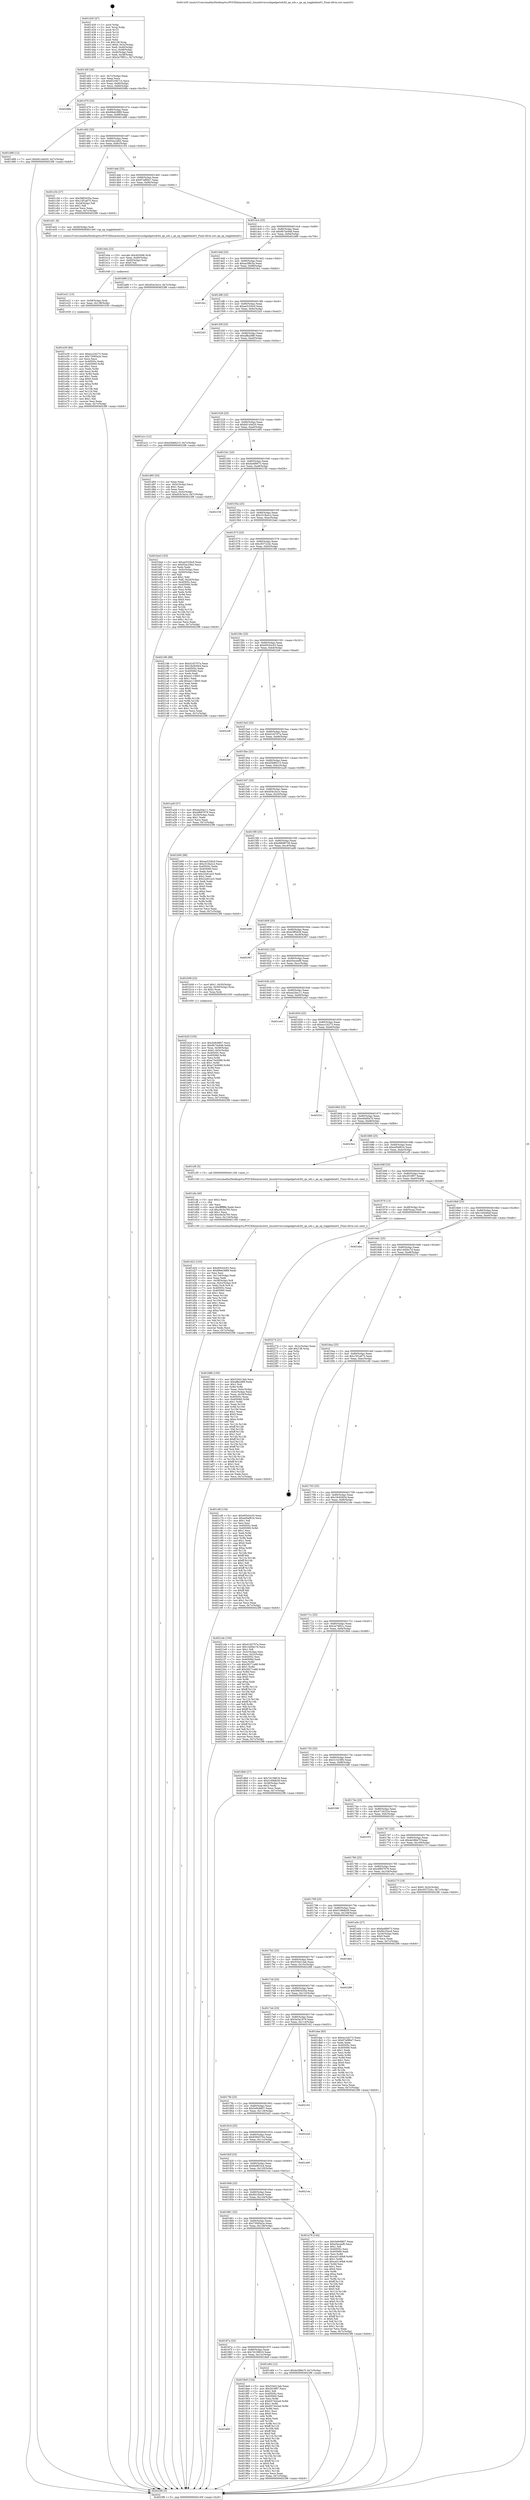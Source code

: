 digraph "0x401430" {
  label = "0x401430 (/mnt/c/Users/mathe/Desktop/tcc/POCII/binaries/extr_linuxdriversusbgadgetudcfsl_qe_udc.c_qe_ep_toggledata01_Final-ollvm.out::main(0))"
  labelloc = "t"
  node[shape=record]

  Entry [label="",width=0.3,height=0.3,shape=circle,fillcolor=black,style=filled]
  "0x40145f" [label="{
     0x40145f [26]\l
     | [instrs]\l
     &nbsp;&nbsp;0x40145f \<+3\>: mov -0x7c(%rbp),%eax\l
     &nbsp;&nbsp;0x401462 \<+2\>: mov %eax,%ecx\l
     &nbsp;&nbsp;0x401464 \<+6\>: sub $0x83166715,%ecx\l
     &nbsp;&nbsp;0x40146a \<+3\>: mov %eax,-0x80(%rbp)\l
     &nbsp;&nbsp;0x40146d \<+6\>: mov %ecx,-0x84(%rbp)\l
     &nbsp;&nbsp;0x401473 \<+6\>: je 000000000040208b \<main+0xc5b\>\l
  }"]
  "0x40208b" [label="{
     0x40208b\l
  }", style=dashed]
  "0x401479" [label="{
     0x401479 [25]\l
     | [instrs]\l
     &nbsp;&nbsp;0x401479 \<+5\>: jmp 000000000040147e \<main+0x4e\>\l
     &nbsp;&nbsp;0x40147e \<+3\>: mov -0x80(%rbp),%eax\l
     &nbsp;&nbsp;0x401481 \<+5\>: sub $0x89eb3889,%eax\l
     &nbsp;&nbsp;0x401486 \<+6\>: mov %eax,-0x88(%rbp)\l
     &nbsp;&nbsp;0x40148c \<+6\>: je 0000000000401d89 \<main+0x959\>\l
  }"]
  Exit [label="",width=0.3,height=0.3,shape=circle,fillcolor=black,style=filled,peripheries=2]
  "0x401d89" [label="{
     0x401d89 [12]\l
     | [instrs]\l
     &nbsp;&nbsp;0x401d89 \<+7\>: movl $0xb0144d20,-0x7c(%rbp)\l
     &nbsp;&nbsp;0x401d90 \<+5\>: jmp 00000000004023f6 \<main+0xfc6\>\l
  }"]
  "0x401492" [label="{
     0x401492 [25]\l
     | [instrs]\l
     &nbsp;&nbsp;0x401492 \<+5\>: jmp 0000000000401497 \<main+0x67\>\l
     &nbsp;&nbsp;0x401497 \<+3\>: mov -0x80(%rbp),%eax\l
     &nbsp;&nbsp;0x40149a \<+5\>: sub $0x93ac24b2,%eax\l
     &nbsp;&nbsp;0x40149f \<+6\>: mov %eax,-0x8c(%rbp)\l
     &nbsp;&nbsp;0x4014a5 \<+6\>: je 0000000000401c54 \<main+0x824\>\l
  }"]
  "0x401e30" [label="{
     0x401e30 [84]\l
     | [instrs]\l
     &nbsp;&nbsp;0x401e30 \<+5\>: mov $0xecc24273,%eax\l
     &nbsp;&nbsp;0x401e35 \<+5\>: mov $0x73095a2e,%esi\l
     &nbsp;&nbsp;0x401e3a \<+2\>: xor %ecx,%ecx\l
     &nbsp;&nbsp;0x401e3c \<+7\>: mov 0x40505c,%edx\l
     &nbsp;&nbsp;0x401e43 \<+8\>: mov 0x405060,%r8d\l
     &nbsp;&nbsp;0x401e4b \<+3\>: sub $0x1,%ecx\l
     &nbsp;&nbsp;0x401e4e \<+3\>: mov %edx,%r9d\l
     &nbsp;&nbsp;0x401e51 \<+3\>: add %ecx,%r9d\l
     &nbsp;&nbsp;0x401e54 \<+4\>: imul %r9d,%edx\l
     &nbsp;&nbsp;0x401e58 \<+3\>: and $0x1,%edx\l
     &nbsp;&nbsp;0x401e5b \<+3\>: cmp $0x0,%edx\l
     &nbsp;&nbsp;0x401e5e \<+4\>: sete %r10b\l
     &nbsp;&nbsp;0x401e62 \<+4\>: cmp $0xa,%r8d\l
     &nbsp;&nbsp;0x401e66 \<+4\>: setl %r11b\l
     &nbsp;&nbsp;0x401e6a \<+3\>: mov %r10b,%bl\l
     &nbsp;&nbsp;0x401e6d \<+3\>: and %r11b,%bl\l
     &nbsp;&nbsp;0x401e70 \<+3\>: xor %r11b,%r10b\l
     &nbsp;&nbsp;0x401e73 \<+3\>: or %r10b,%bl\l
     &nbsp;&nbsp;0x401e76 \<+3\>: test $0x1,%bl\l
     &nbsp;&nbsp;0x401e79 \<+3\>: cmovne %esi,%eax\l
     &nbsp;&nbsp;0x401e7c \<+3\>: mov %eax,-0x7c(%rbp)\l
     &nbsp;&nbsp;0x401e7f \<+5\>: jmp 00000000004023f6 \<main+0xfc6\>\l
  }"]
  "0x401c54" [label="{
     0x401c54 [27]\l
     | [instrs]\l
     &nbsp;&nbsp;0x401c54 \<+5\>: mov $0x5883435a,%eax\l
     &nbsp;&nbsp;0x401c59 \<+5\>: mov $0x15f1a675,%ecx\l
     &nbsp;&nbsp;0x401c5e \<+3\>: mov -0x2d(%rbp),%dl\l
     &nbsp;&nbsp;0x401c61 \<+3\>: test $0x1,%dl\l
     &nbsp;&nbsp;0x401c64 \<+3\>: cmovne %ecx,%eax\l
     &nbsp;&nbsp;0x401c67 \<+3\>: mov %eax,-0x7c(%rbp)\l
     &nbsp;&nbsp;0x401c6a \<+5\>: jmp 00000000004023f6 \<main+0xfc6\>\l
  }"]
  "0x4014ab" [label="{
     0x4014ab [25]\l
     | [instrs]\l
     &nbsp;&nbsp;0x4014ab \<+5\>: jmp 00000000004014b0 \<main+0x80\>\l
     &nbsp;&nbsp;0x4014b0 \<+3\>: mov -0x80(%rbp),%eax\l
     &nbsp;&nbsp;0x4014b3 \<+5\>: sub $0x97af90e7,%eax\l
     &nbsp;&nbsp;0x4014b8 \<+6\>: mov %eax,-0x90(%rbp)\l
     &nbsp;&nbsp;0x4014be \<+6\>: je 0000000000401e01 \<main+0x9d1\>\l
  }"]
  "0x401e21" [label="{
     0x401e21 [15]\l
     | [instrs]\l
     &nbsp;&nbsp;0x401e21 \<+4\>: mov -0x58(%rbp),%rdi\l
     &nbsp;&nbsp;0x401e25 \<+6\>: mov %eax,-0x138(%rbp)\l
     &nbsp;&nbsp;0x401e2b \<+5\>: call 0000000000401030 \<free@plt\>\l
     | [calls]\l
     &nbsp;&nbsp;0x401030 \{1\} (unknown)\l
  }"]
  "0x401e01" [label="{
     0x401e01 [9]\l
     | [instrs]\l
     &nbsp;&nbsp;0x401e01 \<+4\>: mov -0x58(%rbp),%rdi\l
     &nbsp;&nbsp;0x401e05 \<+5\>: call 00000000004013e0 \<qe_ep_toggledata01\>\l
     | [calls]\l
     &nbsp;&nbsp;0x4013e0 \{1\} (/mnt/c/Users/mathe/Desktop/tcc/POCII/binaries/extr_linuxdriversusbgadgetudcfsl_qe_udc.c_qe_ep_toggledata01_Final-ollvm.out::qe_ep_toggledata01)\l
  }"]
  "0x4014c4" [label="{
     0x4014c4 [25]\l
     | [instrs]\l
     &nbsp;&nbsp;0x4014c4 \<+5\>: jmp 00000000004014c9 \<main+0x99\>\l
     &nbsp;&nbsp;0x4014c9 \<+3\>: mov -0x80(%rbp),%eax\l
     &nbsp;&nbsp;0x4014cc \<+5\>: sub $0x9b7dc648,%eax\l
     &nbsp;&nbsp;0x4014d1 \<+6\>: mov %eax,-0x94(%rbp)\l
     &nbsp;&nbsp;0x4014d7 \<+6\>: je 0000000000401b89 \<main+0x759\>\l
  }"]
  "0x401e0a" [label="{
     0x401e0a [23]\l
     | [instrs]\l
     &nbsp;&nbsp;0x401e0a \<+10\>: movabs $0x4030d6,%rdi\l
     &nbsp;&nbsp;0x401e14 \<+3\>: mov %eax,-0x60(%rbp)\l
     &nbsp;&nbsp;0x401e17 \<+3\>: mov -0x60(%rbp),%esi\l
     &nbsp;&nbsp;0x401e1a \<+2\>: mov $0x0,%al\l
     &nbsp;&nbsp;0x401e1c \<+5\>: call 0000000000401040 \<printf@plt\>\l
     | [calls]\l
     &nbsp;&nbsp;0x401040 \{1\} (unknown)\l
  }"]
  "0x401b89" [label="{
     0x401b89 [12]\l
     | [instrs]\l
     &nbsp;&nbsp;0x401b89 \<+7\>: movl $0xd54c3a1e,-0x7c(%rbp)\l
     &nbsp;&nbsp;0x401b90 \<+5\>: jmp 00000000004023f6 \<main+0xfc6\>\l
  }"]
  "0x4014dd" [label="{
     0x4014dd [25]\l
     | [instrs]\l
     &nbsp;&nbsp;0x4014dd \<+5\>: jmp 00000000004014e2 \<main+0xb2\>\l
     &nbsp;&nbsp;0x4014e2 \<+3\>: mov -0x80(%rbp),%eax\l
     &nbsp;&nbsp;0x4014e5 \<+5\>: sub $0xaa3f8c5a,%eax\l
     &nbsp;&nbsp;0x4014ea \<+6\>: mov %eax,-0x98(%rbp)\l
     &nbsp;&nbsp;0x4014f0 \<+6\>: je 0000000000401fe2 \<main+0xbb2\>\l
  }"]
  "0x401d22" [label="{
     0x401d22 [103]\l
     | [instrs]\l
     &nbsp;&nbsp;0x401d22 \<+5\>: mov $0xd0543c03,%ecx\l
     &nbsp;&nbsp;0x401d27 \<+5\>: mov $0x89eb3889,%edx\l
     &nbsp;&nbsp;0x401d2c \<+2\>: xor %esi,%esi\l
     &nbsp;&nbsp;0x401d2e \<+6\>: mov -0x134(%rbp),%edi\l
     &nbsp;&nbsp;0x401d34 \<+3\>: imul %eax,%edi\l
     &nbsp;&nbsp;0x401d37 \<+4\>: mov -0x58(%rbp),%r8\l
     &nbsp;&nbsp;0x401d3b \<+4\>: movslq -0x5c(%rbp),%r9\l
     &nbsp;&nbsp;0x401d3f \<+4\>: mov %edi,(%r8,%r9,4)\l
     &nbsp;&nbsp;0x401d43 \<+7\>: mov 0x40505c,%eax\l
     &nbsp;&nbsp;0x401d4a \<+7\>: mov 0x405060,%edi\l
     &nbsp;&nbsp;0x401d51 \<+3\>: sub $0x1,%esi\l
     &nbsp;&nbsp;0x401d54 \<+3\>: mov %eax,%r10d\l
     &nbsp;&nbsp;0x401d57 \<+3\>: add %esi,%r10d\l
     &nbsp;&nbsp;0x401d5a \<+4\>: imul %r10d,%eax\l
     &nbsp;&nbsp;0x401d5e \<+3\>: and $0x1,%eax\l
     &nbsp;&nbsp;0x401d61 \<+3\>: cmp $0x0,%eax\l
     &nbsp;&nbsp;0x401d64 \<+4\>: sete %r11b\l
     &nbsp;&nbsp;0x401d68 \<+3\>: cmp $0xa,%edi\l
     &nbsp;&nbsp;0x401d6b \<+3\>: setl %bl\l
     &nbsp;&nbsp;0x401d6e \<+3\>: mov %r11b,%r14b\l
     &nbsp;&nbsp;0x401d71 \<+3\>: and %bl,%r14b\l
     &nbsp;&nbsp;0x401d74 \<+3\>: xor %bl,%r11b\l
     &nbsp;&nbsp;0x401d77 \<+3\>: or %r11b,%r14b\l
     &nbsp;&nbsp;0x401d7a \<+4\>: test $0x1,%r14b\l
     &nbsp;&nbsp;0x401d7e \<+3\>: cmovne %edx,%ecx\l
     &nbsp;&nbsp;0x401d81 \<+3\>: mov %ecx,-0x7c(%rbp)\l
     &nbsp;&nbsp;0x401d84 \<+5\>: jmp 00000000004023f6 \<main+0xfc6\>\l
  }"]
  "0x401fe2" [label="{
     0x401fe2\l
  }", style=dashed]
  "0x4014f6" [label="{
     0x4014f6 [25]\l
     | [instrs]\l
     &nbsp;&nbsp;0x4014f6 \<+5\>: jmp 00000000004014fb \<main+0xcb\>\l
     &nbsp;&nbsp;0x4014fb \<+3\>: mov -0x80(%rbp),%eax\l
     &nbsp;&nbsp;0x4014fe \<+5\>: sub $0xae5326c9,%eax\l
     &nbsp;&nbsp;0x401503 \<+6\>: mov %eax,-0x9c(%rbp)\l
     &nbsp;&nbsp;0x401509 \<+6\>: je 00000000004022d3 \<main+0xea3\>\l
  }"]
  "0x401cfa" [label="{
     0x401cfa [40]\l
     | [instrs]\l
     &nbsp;&nbsp;0x401cfa \<+5\>: mov $0x2,%ecx\l
     &nbsp;&nbsp;0x401cff \<+1\>: cltd\l
     &nbsp;&nbsp;0x401d00 \<+2\>: idiv %ecx\l
     &nbsp;&nbsp;0x401d02 \<+6\>: imul $0xfffffffe,%edx,%ecx\l
     &nbsp;&nbsp;0x401d08 \<+6\>: sub $0xc6e3a765,%ecx\l
     &nbsp;&nbsp;0x401d0e \<+3\>: add $0x1,%ecx\l
     &nbsp;&nbsp;0x401d11 \<+6\>: add $0xc6e3a765,%ecx\l
     &nbsp;&nbsp;0x401d17 \<+6\>: mov %ecx,-0x134(%rbp)\l
     &nbsp;&nbsp;0x401d1d \<+5\>: call 0000000000401160 \<next_i\>\l
     | [calls]\l
     &nbsp;&nbsp;0x401160 \{1\} (/mnt/c/Users/mathe/Desktop/tcc/POCII/binaries/extr_linuxdriversusbgadgetudcfsl_qe_udc.c_qe_ep_toggledata01_Final-ollvm.out::next_i)\l
  }"]
  "0x4022d3" [label="{
     0x4022d3\l
  }", style=dashed]
  "0x40150f" [label="{
     0x40150f [25]\l
     | [instrs]\l
     &nbsp;&nbsp;0x40150f \<+5\>: jmp 0000000000401514 \<main+0xe4\>\l
     &nbsp;&nbsp;0x401514 \<+3\>: mov -0x80(%rbp),%eax\l
     &nbsp;&nbsp;0x401517 \<+5\>: sub $0xaffa2d89,%eax\l
     &nbsp;&nbsp;0x40151c \<+6\>: mov %eax,-0xa0(%rbp)\l
     &nbsp;&nbsp;0x401522 \<+6\>: je 0000000000401a1c \<main+0x5ec\>\l
  }"]
  "0x401b20" [label="{
     0x401b20 [105]\l
     | [instrs]\l
     &nbsp;&nbsp;0x401b20 \<+5\>: mov $0x5e9c8807,%ecx\l
     &nbsp;&nbsp;0x401b25 \<+5\>: mov $0x9b7dc648,%edx\l
     &nbsp;&nbsp;0x401b2a \<+4\>: mov %rax,-0x58(%rbp)\l
     &nbsp;&nbsp;0x401b2e \<+7\>: movl $0x0,-0x5c(%rbp)\l
     &nbsp;&nbsp;0x401b35 \<+7\>: mov 0x40505c,%esi\l
     &nbsp;&nbsp;0x401b3c \<+8\>: mov 0x405060,%r8d\l
     &nbsp;&nbsp;0x401b44 \<+3\>: mov %esi,%r9d\l
     &nbsp;&nbsp;0x401b47 \<+7\>: sub $0xa73e5689,%r9d\l
     &nbsp;&nbsp;0x401b4e \<+4\>: sub $0x1,%r9d\l
     &nbsp;&nbsp;0x401b52 \<+7\>: add $0xa73e5689,%r9d\l
     &nbsp;&nbsp;0x401b59 \<+4\>: imul %r9d,%esi\l
     &nbsp;&nbsp;0x401b5d \<+3\>: and $0x1,%esi\l
     &nbsp;&nbsp;0x401b60 \<+3\>: cmp $0x0,%esi\l
     &nbsp;&nbsp;0x401b63 \<+4\>: sete %r10b\l
     &nbsp;&nbsp;0x401b67 \<+4\>: cmp $0xa,%r8d\l
     &nbsp;&nbsp;0x401b6b \<+4\>: setl %r11b\l
     &nbsp;&nbsp;0x401b6f \<+3\>: mov %r10b,%bl\l
     &nbsp;&nbsp;0x401b72 \<+3\>: and %r11b,%bl\l
     &nbsp;&nbsp;0x401b75 \<+3\>: xor %r11b,%r10b\l
     &nbsp;&nbsp;0x401b78 \<+3\>: or %r10b,%bl\l
     &nbsp;&nbsp;0x401b7b \<+3\>: test $0x1,%bl\l
     &nbsp;&nbsp;0x401b7e \<+3\>: cmovne %edx,%ecx\l
     &nbsp;&nbsp;0x401b81 \<+3\>: mov %ecx,-0x7c(%rbp)\l
     &nbsp;&nbsp;0x401b84 \<+5\>: jmp 00000000004023f6 \<main+0xfc6\>\l
  }"]
  "0x401a1c" [label="{
     0x401a1c [12]\l
     | [instrs]\l
     &nbsp;&nbsp;0x401a1c \<+7\>: movl $0xd3b86215,-0x7c(%rbp)\l
     &nbsp;&nbsp;0x401a23 \<+5\>: jmp 00000000004023f6 \<main+0xfc6\>\l
  }"]
  "0x401528" [label="{
     0x401528 [25]\l
     | [instrs]\l
     &nbsp;&nbsp;0x401528 \<+5\>: jmp 000000000040152d \<main+0xfd\>\l
     &nbsp;&nbsp;0x40152d \<+3\>: mov -0x80(%rbp),%eax\l
     &nbsp;&nbsp;0x401530 \<+5\>: sub $0xb0144d20,%eax\l
     &nbsp;&nbsp;0x401535 \<+6\>: mov %eax,-0xa4(%rbp)\l
     &nbsp;&nbsp;0x40153b \<+6\>: je 0000000000401d95 \<main+0x965\>\l
  }"]
  "0x401986" [label="{
     0x401986 [150]\l
     | [instrs]\l
     &nbsp;&nbsp;0x401986 \<+5\>: mov $0x534413ab,%ecx\l
     &nbsp;&nbsp;0x40198b \<+5\>: mov $0xaffa2d89,%edx\l
     &nbsp;&nbsp;0x401990 \<+3\>: mov $0x1,%sil\l
     &nbsp;&nbsp;0x401993 \<+3\>: xor %r8d,%r8d\l
     &nbsp;&nbsp;0x401996 \<+3\>: mov %eax,-0x4c(%rbp)\l
     &nbsp;&nbsp;0x401999 \<+3\>: mov -0x4c(%rbp),%eax\l
     &nbsp;&nbsp;0x40199c \<+3\>: mov %eax,-0x34(%rbp)\l
     &nbsp;&nbsp;0x40199f \<+7\>: mov 0x40505c,%eax\l
     &nbsp;&nbsp;0x4019a6 \<+8\>: mov 0x405060,%r9d\l
     &nbsp;&nbsp;0x4019ae \<+4\>: sub $0x1,%r8d\l
     &nbsp;&nbsp;0x4019b2 \<+3\>: mov %eax,%r10d\l
     &nbsp;&nbsp;0x4019b5 \<+3\>: add %r8d,%r10d\l
     &nbsp;&nbsp;0x4019b8 \<+4\>: imul %r10d,%eax\l
     &nbsp;&nbsp;0x4019bc \<+3\>: and $0x1,%eax\l
     &nbsp;&nbsp;0x4019bf \<+3\>: cmp $0x0,%eax\l
     &nbsp;&nbsp;0x4019c2 \<+4\>: sete %r11b\l
     &nbsp;&nbsp;0x4019c6 \<+4\>: cmp $0xa,%r9d\l
     &nbsp;&nbsp;0x4019ca \<+3\>: setl %bl\l
     &nbsp;&nbsp;0x4019cd \<+3\>: mov %r11b,%r14b\l
     &nbsp;&nbsp;0x4019d0 \<+4\>: xor $0xff,%r14b\l
     &nbsp;&nbsp;0x4019d4 \<+3\>: mov %bl,%r15b\l
     &nbsp;&nbsp;0x4019d7 \<+4\>: xor $0xff,%r15b\l
     &nbsp;&nbsp;0x4019db \<+4\>: xor $0x1,%sil\l
     &nbsp;&nbsp;0x4019df \<+3\>: mov %r14b,%r12b\l
     &nbsp;&nbsp;0x4019e2 \<+4\>: and $0xff,%r12b\l
     &nbsp;&nbsp;0x4019e6 \<+3\>: and %sil,%r11b\l
     &nbsp;&nbsp;0x4019e9 \<+3\>: mov %r15b,%r13b\l
     &nbsp;&nbsp;0x4019ec \<+4\>: and $0xff,%r13b\l
     &nbsp;&nbsp;0x4019f0 \<+3\>: and %sil,%bl\l
     &nbsp;&nbsp;0x4019f3 \<+3\>: or %r11b,%r12b\l
     &nbsp;&nbsp;0x4019f6 \<+3\>: or %bl,%r13b\l
     &nbsp;&nbsp;0x4019f9 \<+3\>: xor %r13b,%r12b\l
     &nbsp;&nbsp;0x4019fc \<+3\>: or %r15b,%r14b\l
     &nbsp;&nbsp;0x4019ff \<+4\>: xor $0xff,%r14b\l
     &nbsp;&nbsp;0x401a03 \<+4\>: or $0x1,%sil\l
     &nbsp;&nbsp;0x401a07 \<+3\>: and %sil,%r14b\l
     &nbsp;&nbsp;0x401a0a \<+3\>: or %r14b,%r12b\l
     &nbsp;&nbsp;0x401a0d \<+4\>: test $0x1,%r12b\l
     &nbsp;&nbsp;0x401a11 \<+3\>: cmovne %edx,%ecx\l
     &nbsp;&nbsp;0x401a14 \<+3\>: mov %ecx,-0x7c(%rbp)\l
     &nbsp;&nbsp;0x401a17 \<+5\>: jmp 00000000004023f6 \<main+0xfc6\>\l
  }"]
  "0x401d95" [label="{
     0x401d95 [25]\l
     | [instrs]\l
     &nbsp;&nbsp;0x401d95 \<+2\>: xor %eax,%eax\l
     &nbsp;&nbsp;0x401d97 \<+3\>: mov -0x5c(%rbp),%ecx\l
     &nbsp;&nbsp;0x401d9a \<+3\>: sub $0x1,%eax\l
     &nbsp;&nbsp;0x401d9d \<+2\>: sub %eax,%ecx\l
     &nbsp;&nbsp;0x401d9f \<+3\>: mov %ecx,-0x5c(%rbp)\l
     &nbsp;&nbsp;0x401da2 \<+7\>: movl $0xd54c3a1e,-0x7c(%rbp)\l
     &nbsp;&nbsp;0x401da9 \<+5\>: jmp 00000000004023f6 \<main+0xfc6\>\l
  }"]
  "0x401541" [label="{
     0x401541 [25]\l
     | [instrs]\l
     &nbsp;&nbsp;0x401541 \<+5\>: jmp 0000000000401546 \<main+0x116\>\l
     &nbsp;&nbsp;0x401546 \<+3\>: mov -0x80(%rbp),%eax\l
     &nbsp;&nbsp;0x401549 \<+5\>: sub $0xba4f0673,%eax\l
     &nbsp;&nbsp;0x40154e \<+6\>: mov %eax,-0xa8(%rbp)\l
     &nbsp;&nbsp;0x401554 \<+6\>: je 0000000000402156 \<main+0xd26\>\l
  }"]
  "0x401893" [label="{
     0x401893\l
  }", style=dashed]
  "0x402156" [label="{
     0x402156\l
  }", style=dashed]
  "0x40155a" [label="{
     0x40155a [25]\l
     | [instrs]\l
     &nbsp;&nbsp;0x40155a \<+5\>: jmp 000000000040155f \<main+0x12f\>\l
     &nbsp;&nbsp;0x40155f \<+3\>: mov -0x80(%rbp),%eax\l
     &nbsp;&nbsp;0x401562 \<+5\>: sub $0xc519a2c2,%eax\l
     &nbsp;&nbsp;0x401567 \<+6\>: mov %eax,-0xac(%rbp)\l
     &nbsp;&nbsp;0x40156d \<+6\>: je 0000000000401bed \<main+0x7bd\>\l
  }"]
  "0x4018e9" [label="{
     0x4018e9 [144]\l
     | [instrs]\l
     &nbsp;&nbsp;0x4018e9 \<+5\>: mov $0x534413ab,%eax\l
     &nbsp;&nbsp;0x4018ee \<+5\>: mov $0x2f10f97,%ecx\l
     &nbsp;&nbsp;0x4018f3 \<+2\>: mov $0x1,%dl\l
     &nbsp;&nbsp;0x4018f5 \<+7\>: mov 0x40505c,%esi\l
     &nbsp;&nbsp;0x4018fc \<+7\>: mov 0x405060,%edi\l
     &nbsp;&nbsp;0x401903 \<+3\>: mov %esi,%r8d\l
     &nbsp;&nbsp;0x401906 \<+7\>: sub $0x657442ed,%r8d\l
     &nbsp;&nbsp;0x40190d \<+4\>: sub $0x1,%r8d\l
     &nbsp;&nbsp;0x401911 \<+7\>: add $0x657442ed,%r8d\l
     &nbsp;&nbsp;0x401918 \<+4\>: imul %r8d,%esi\l
     &nbsp;&nbsp;0x40191c \<+3\>: and $0x1,%esi\l
     &nbsp;&nbsp;0x40191f \<+3\>: cmp $0x0,%esi\l
     &nbsp;&nbsp;0x401922 \<+4\>: sete %r9b\l
     &nbsp;&nbsp;0x401926 \<+3\>: cmp $0xa,%edi\l
     &nbsp;&nbsp;0x401929 \<+4\>: setl %r10b\l
     &nbsp;&nbsp;0x40192d \<+3\>: mov %r9b,%r11b\l
     &nbsp;&nbsp;0x401930 \<+4\>: xor $0xff,%r11b\l
     &nbsp;&nbsp;0x401934 \<+3\>: mov %r10b,%bl\l
     &nbsp;&nbsp;0x401937 \<+3\>: xor $0xff,%bl\l
     &nbsp;&nbsp;0x40193a \<+3\>: xor $0x0,%dl\l
     &nbsp;&nbsp;0x40193d \<+3\>: mov %r11b,%r14b\l
     &nbsp;&nbsp;0x401940 \<+4\>: and $0x0,%r14b\l
     &nbsp;&nbsp;0x401944 \<+3\>: and %dl,%r9b\l
     &nbsp;&nbsp;0x401947 \<+3\>: mov %bl,%r15b\l
     &nbsp;&nbsp;0x40194a \<+4\>: and $0x0,%r15b\l
     &nbsp;&nbsp;0x40194e \<+3\>: and %dl,%r10b\l
     &nbsp;&nbsp;0x401951 \<+3\>: or %r9b,%r14b\l
     &nbsp;&nbsp;0x401954 \<+3\>: or %r10b,%r15b\l
     &nbsp;&nbsp;0x401957 \<+3\>: xor %r15b,%r14b\l
     &nbsp;&nbsp;0x40195a \<+3\>: or %bl,%r11b\l
     &nbsp;&nbsp;0x40195d \<+4\>: xor $0xff,%r11b\l
     &nbsp;&nbsp;0x401961 \<+3\>: or $0x0,%dl\l
     &nbsp;&nbsp;0x401964 \<+3\>: and %dl,%r11b\l
     &nbsp;&nbsp;0x401967 \<+3\>: or %r11b,%r14b\l
     &nbsp;&nbsp;0x40196a \<+4\>: test $0x1,%r14b\l
     &nbsp;&nbsp;0x40196e \<+3\>: cmovne %ecx,%eax\l
     &nbsp;&nbsp;0x401971 \<+3\>: mov %eax,-0x7c(%rbp)\l
     &nbsp;&nbsp;0x401974 \<+5\>: jmp 00000000004023f6 \<main+0xfc6\>\l
  }"]
  "0x401bed" [label="{
     0x401bed [103]\l
     | [instrs]\l
     &nbsp;&nbsp;0x401bed \<+5\>: mov $0xae5326c9,%eax\l
     &nbsp;&nbsp;0x401bf2 \<+5\>: mov $0x93ac24b2,%ecx\l
     &nbsp;&nbsp;0x401bf7 \<+2\>: xor %edx,%edx\l
     &nbsp;&nbsp;0x401bf9 \<+3\>: mov -0x5c(%rbp),%esi\l
     &nbsp;&nbsp;0x401bfc \<+3\>: cmp -0x50(%rbp),%esi\l
     &nbsp;&nbsp;0x401bff \<+4\>: setl %dil\l
     &nbsp;&nbsp;0x401c03 \<+4\>: and $0x1,%dil\l
     &nbsp;&nbsp;0x401c07 \<+4\>: mov %dil,-0x2d(%rbp)\l
     &nbsp;&nbsp;0x401c0b \<+7\>: mov 0x40505c,%esi\l
     &nbsp;&nbsp;0x401c12 \<+8\>: mov 0x405060,%r8d\l
     &nbsp;&nbsp;0x401c1a \<+3\>: sub $0x1,%edx\l
     &nbsp;&nbsp;0x401c1d \<+3\>: mov %esi,%r9d\l
     &nbsp;&nbsp;0x401c20 \<+3\>: add %edx,%r9d\l
     &nbsp;&nbsp;0x401c23 \<+4\>: imul %r9d,%esi\l
     &nbsp;&nbsp;0x401c27 \<+3\>: and $0x1,%esi\l
     &nbsp;&nbsp;0x401c2a \<+3\>: cmp $0x0,%esi\l
     &nbsp;&nbsp;0x401c2d \<+4\>: sete %dil\l
     &nbsp;&nbsp;0x401c31 \<+4\>: cmp $0xa,%r8d\l
     &nbsp;&nbsp;0x401c35 \<+4\>: setl %r10b\l
     &nbsp;&nbsp;0x401c39 \<+3\>: mov %dil,%r11b\l
     &nbsp;&nbsp;0x401c3c \<+3\>: and %r10b,%r11b\l
     &nbsp;&nbsp;0x401c3f \<+3\>: xor %r10b,%dil\l
     &nbsp;&nbsp;0x401c42 \<+3\>: or %dil,%r11b\l
     &nbsp;&nbsp;0x401c45 \<+4\>: test $0x1,%r11b\l
     &nbsp;&nbsp;0x401c49 \<+3\>: cmovne %ecx,%eax\l
     &nbsp;&nbsp;0x401c4c \<+3\>: mov %eax,-0x7c(%rbp)\l
     &nbsp;&nbsp;0x401c4f \<+5\>: jmp 00000000004023f6 \<main+0xfc6\>\l
  }"]
  "0x401573" [label="{
     0x401573 [25]\l
     | [instrs]\l
     &nbsp;&nbsp;0x401573 \<+5\>: jmp 0000000000401578 \<main+0x148\>\l
     &nbsp;&nbsp;0x401578 \<+3\>: mov -0x80(%rbp),%eax\l
     &nbsp;&nbsp;0x40157b \<+5\>: sub $0xc937224c,%eax\l
     &nbsp;&nbsp;0x401580 \<+6\>: mov %eax,-0xb0(%rbp)\l
     &nbsp;&nbsp;0x401586 \<+6\>: je 0000000000402186 \<main+0xd56\>\l
  }"]
  "0x40187a" [label="{
     0x40187a [25]\l
     | [instrs]\l
     &nbsp;&nbsp;0x40187a \<+5\>: jmp 000000000040187f \<main+0x44f\>\l
     &nbsp;&nbsp;0x40187f \<+3\>: mov -0x80(%rbp),%eax\l
     &nbsp;&nbsp;0x401882 \<+5\>: sub $0x7d158818,%eax\l
     &nbsp;&nbsp;0x401887 \<+6\>: mov %eax,-0x12c(%rbp)\l
     &nbsp;&nbsp;0x40188d \<+6\>: je 00000000004018e9 \<main+0x4b9\>\l
  }"]
  "0x402186" [label="{
     0x402186 [88]\l
     | [instrs]\l
     &nbsp;&nbsp;0x402186 \<+5\>: mov $0xd1d3707a,%eax\l
     &nbsp;&nbsp;0x40218b \<+5\>: mov $0x18c92654,%ecx\l
     &nbsp;&nbsp;0x402190 \<+7\>: mov 0x40505c,%edx\l
     &nbsp;&nbsp;0x402197 \<+7\>: mov 0x405060,%esi\l
     &nbsp;&nbsp;0x40219e \<+2\>: mov %edx,%edi\l
     &nbsp;&nbsp;0x4021a0 \<+6\>: sub $0xee113845,%edi\l
     &nbsp;&nbsp;0x4021a6 \<+3\>: sub $0x1,%edi\l
     &nbsp;&nbsp;0x4021a9 \<+6\>: add $0xee113845,%edi\l
     &nbsp;&nbsp;0x4021af \<+3\>: imul %edi,%edx\l
     &nbsp;&nbsp;0x4021b2 \<+3\>: and $0x1,%edx\l
     &nbsp;&nbsp;0x4021b5 \<+3\>: cmp $0x0,%edx\l
     &nbsp;&nbsp;0x4021b8 \<+4\>: sete %r8b\l
     &nbsp;&nbsp;0x4021bc \<+3\>: cmp $0xa,%esi\l
     &nbsp;&nbsp;0x4021bf \<+4\>: setl %r9b\l
     &nbsp;&nbsp;0x4021c3 \<+3\>: mov %r8b,%r10b\l
     &nbsp;&nbsp;0x4021c6 \<+3\>: and %r9b,%r10b\l
     &nbsp;&nbsp;0x4021c9 \<+3\>: xor %r9b,%r8b\l
     &nbsp;&nbsp;0x4021cc \<+3\>: or %r8b,%r10b\l
     &nbsp;&nbsp;0x4021cf \<+4\>: test $0x1,%r10b\l
     &nbsp;&nbsp;0x4021d3 \<+3\>: cmovne %ecx,%eax\l
     &nbsp;&nbsp;0x4021d6 \<+3\>: mov %eax,-0x7c(%rbp)\l
     &nbsp;&nbsp;0x4021d9 \<+5\>: jmp 00000000004023f6 \<main+0xfc6\>\l
  }"]
  "0x40158c" [label="{
     0x40158c [25]\l
     | [instrs]\l
     &nbsp;&nbsp;0x40158c \<+5\>: jmp 0000000000401591 \<main+0x161\>\l
     &nbsp;&nbsp;0x401591 \<+3\>: mov -0x80(%rbp),%eax\l
     &nbsp;&nbsp;0x401594 \<+5\>: sub $0xd0543c03,%eax\l
     &nbsp;&nbsp;0x401599 \<+6\>: mov %eax,-0xb4(%rbp)\l
     &nbsp;&nbsp;0x40159f \<+6\>: je 00000000004022df \<main+0xeaf\>\l
  }"]
  "0x401e84" [label="{
     0x401e84 [12]\l
     | [instrs]\l
     &nbsp;&nbsp;0x401e84 \<+7\>: movl $0x4e386e7f,-0x7c(%rbp)\l
     &nbsp;&nbsp;0x401e8b \<+5\>: jmp 00000000004023f6 \<main+0xfc6\>\l
  }"]
  "0x4022df" [label="{
     0x4022df\l
  }", style=dashed]
  "0x4015a5" [label="{
     0x4015a5 [25]\l
     | [instrs]\l
     &nbsp;&nbsp;0x4015a5 \<+5\>: jmp 00000000004015aa \<main+0x17a\>\l
     &nbsp;&nbsp;0x4015aa \<+3\>: mov -0x80(%rbp),%eax\l
     &nbsp;&nbsp;0x4015ad \<+5\>: sub $0xd1d3707a,%eax\l
     &nbsp;&nbsp;0x4015b2 \<+6\>: mov %eax,-0xb8(%rbp)\l
     &nbsp;&nbsp;0x4015b8 \<+6\>: je 00000000004023ef \<main+0xfbf\>\l
  }"]
  "0x401861" [label="{
     0x401861 [25]\l
     | [instrs]\l
     &nbsp;&nbsp;0x401861 \<+5\>: jmp 0000000000401866 \<main+0x436\>\l
     &nbsp;&nbsp;0x401866 \<+3\>: mov -0x80(%rbp),%eax\l
     &nbsp;&nbsp;0x401869 \<+5\>: sub $0x73095a2e,%eax\l
     &nbsp;&nbsp;0x40186e \<+6\>: mov %eax,-0x128(%rbp)\l
     &nbsp;&nbsp;0x401874 \<+6\>: je 0000000000401e84 \<main+0xa54\>\l
  }"]
  "0x4023ef" [label="{
     0x4023ef\l
  }", style=dashed]
  "0x4015be" [label="{
     0x4015be [25]\l
     | [instrs]\l
     &nbsp;&nbsp;0x4015be \<+5\>: jmp 00000000004015c3 \<main+0x193\>\l
     &nbsp;&nbsp;0x4015c3 \<+3\>: mov -0x80(%rbp),%eax\l
     &nbsp;&nbsp;0x4015c6 \<+5\>: sub $0xd3b86215,%eax\l
     &nbsp;&nbsp;0x4015cb \<+6\>: mov %eax,-0xbc(%rbp)\l
     &nbsp;&nbsp;0x4015d1 \<+6\>: je 0000000000401a28 \<main+0x5f8\>\l
  }"]
  "0x401a79" [label="{
     0x401a79 [144]\l
     | [instrs]\l
     &nbsp;&nbsp;0x401a79 \<+5\>: mov $0x5e9c8807,%eax\l
     &nbsp;&nbsp;0x401a7e \<+5\>: mov $0xe5eceef6,%ecx\l
     &nbsp;&nbsp;0x401a83 \<+2\>: mov $0x1,%dl\l
     &nbsp;&nbsp;0x401a85 \<+7\>: mov 0x40505c,%esi\l
     &nbsp;&nbsp;0x401a8c \<+7\>: mov 0x405060,%edi\l
     &nbsp;&nbsp;0x401a93 \<+3\>: mov %esi,%r8d\l
     &nbsp;&nbsp;0x401a96 \<+7\>: sub $0xca5140b8,%r8d\l
     &nbsp;&nbsp;0x401a9d \<+4\>: sub $0x1,%r8d\l
     &nbsp;&nbsp;0x401aa1 \<+7\>: add $0xca5140b8,%r8d\l
     &nbsp;&nbsp;0x401aa8 \<+4\>: imul %r8d,%esi\l
     &nbsp;&nbsp;0x401aac \<+3\>: and $0x1,%esi\l
     &nbsp;&nbsp;0x401aaf \<+3\>: cmp $0x0,%esi\l
     &nbsp;&nbsp;0x401ab2 \<+4\>: sete %r9b\l
     &nbsp;&nbsp;0x401ab6 \<+3\>: cmp $0xa,%edi\l
     &nbsp;&nbsp;0x401ab9 \<+4\>: setl %r10b\l
     &nbsp;&nbsp;0x401abd \<+3\>: mov %r9b,%r11b\l
     &nbsp;&nbsp;0x401ac0 \<+4\>: xor $0xff,%r11b\l
     &nbsp;&nbsp;0x401ac4 \<+3\>: mov %r10b,%bl\l
     &nbsp;&nbsp;0x401ac7 \<+3\>: xor $0xff,%bl\l
     &nbsp;&nbsp;0x401aca \<+3\>: xor $0x0,%dl\l
     &nbsp;&nbsp;0x401acd \<+3\>: mov %r11b,%r14b\l
     &nbsp;&nbsp;0x401ad0 \<+4\>: and $0x0,%r14b\l
     &nbsp;&nbsp;0x401ad4 \<+3\>: and %dl,%r9b\l
     &nbsp;&nbsp;0x401ad7 \<+3\>: mov %bl,%r15b\l
     &nbsp;&nbsp;0x401ada \<+4\>: and $0x0,%r15b\l
     &nbsp;&nbsp;0x401ade \<+3\>: and %dl,%r10b\l
     &nbsp;&nbsp;0x401ae1 \<+3\>: or %r9b,%r14b\l
     &nbsp;&nbsp;0x401ae4 \<+3\>: or %r10b,%r15b\l
     &nbsp;&nbsp;0x401ae7 \<+3\>: xor %r15b,%r14b\l
     &nbsp;&nbsp;0x401aea \<+3\>: or %bl,%r11b\l
     &nbsp;&nbsp;0x401aed \<+4\>: xor $0xff,%r11b\l
     &nbsp;&nbsp;0x401af1 \<+3\>: or $0x0,%dl\l
     &nbsp;&nbsp;0x401af4 \<+3\>: and %dl,%r11b\l
     &nbsp;&nbsp;0x401af7 \<+3\>: or %r11b,%r14b\l
     &nbsp;&nbsp;0x401afa \<+4\>: test $0x1,%r14b\l
     &nbsp;&nbsp;0x401afe \<+3\>: cmovne %ecx,%eax\l
     &nbsp;&nbsp;0x401b01 \<+3\>: mov %eax,-0x7c(%rbp)\l
     &nbsp;&nbsp;0x401b04 \<+5\>: jmp 00000000004023f6 \<main+0xfc6\>\l
  }"]
  "0x401a28" [label="{
     0x401a28 [27]\l
     | [instrs]\l
     &nbsp;&nbsp;0x401a28 \<+5\>: mov $0xea20ac11,%eax\l
     &nbsp;&nbsp;0x401a2d \<+5\>: mov $0x4f697979,%ecx\l
     &nbsp;&nbsp;0x401a32 \<+3\>: mov -0x34(%rbp),%edx\l
     &nbsp;&nbsp;0x401a35 \<+3\>: cmp $0x1,%edx\l
     &nbsp;&nbsp;0x401a38 \<+3\>: cmovl %ecx,%eax\l
     &nbsp;&nbsp;0x401a3b \<+3\>: mov %eax,-0x7c(%rbp)\l
     &nbsp;&nbsp;0x401a3e \<+5\>: jmp 00000000004023f6 \<main+0xfc6\>\l
  }"]
  "0x4015d7" [label="{
     0x4015d7 [25]\l
     | [instrs]\l
     &nbsp;&nbsp;0x4015d7 \<+5\>: jmp 00000000004015dc \<main+0x1ac\>\l
     &nbsp;&nbsp;0x4015dc \<+3\>: mov -0x80(%rbp),%eax\l
     &nbsp;&nbsp;0x4015df \<+5\>: sub $0xd54c3a1e,%eax\l
     &nbsp;&nbsp;0x4015e4 \<+6\>: mov %eax,-0xc0(%rbp)\l
     &nbsp;&nbsp;0x4015ea \<+6\>: je 0000000000401b95 \<main+0x765\>\l
  }"]
  "0x401848" [label="{
     0x401848 [25]\l
     | [instrs]\l
     &nbsp;&nbsp;0x401848 \<+5\>: jmp 000000000040184d \<main+0x41d\>\l
     &nbsp;&nbsp;0x40184d \<+3\>: mov -0x80(%rbp),%eax\l
     &nbsp;&nbsp;0x401850 \<+5\>: sub $0x6b1f2ec6,%eax\l
     &nbsp;&nbsp;0x401855 \<+6\>: mov %eax,-0x124(%rbp)\l
     &nbsp;&nbsp;0x40185b \<+6\>: je 0000000000401a79 \<main+0x649\>\l
  }"]
  "0x401b95" [label="{
     0x401b95 [88]\l
     | [instrs]\l
     &nbsp;&nbsp;0x401b95 \<+5\>: mov $0xae5326c9,%eax\l
     &nbsp;&nbsp;0x401b9a \<+5\>: mov $0xc519a2c2,%ecx\l
     &nbsp;&nbsp;0x401b9f \<+7\>: mov 0x40505c,%edx\l
     &nbsp;&nbsp;0x401ba6 \<+7\>: mov 0x405060,%esi\l
     &nbsp;&nbsp;0x401bad \<+2\>: mov %edx,%edi\l
     &nbsp;&nbsp;0x401baf \<+6\>: add $0x22e61ac5,%edi\l
     &nbsp;&nbsp;0x401bb5 \<+3\>: sub $0x1,%edi\l
     &nbsp;&nbsp;0x401bb8 \<+6\>: sub $0x22e61ac5,%edi\l
     &nbsp;&nbsp;0x401bbe \<+3\>: imul %edi,%edx\l
     &nbsp;&nbsp;0x401bc1 \<+3\>: and $0x1,%edx\l
     &nbsp;&nbsp;0x401bc4 \<+3\>: cmp $0x0,%edx\l
     &nbsp;&nbsp;0x401bc7 \<+4\>: sete %r8b\l
     &nbsp;&nbsp;0x401bcb \<+3\>: cmp $0xa,%esi\l
     &nbsp;&nbsp;0x401bce \<+4\>: setl %r9b\l
     &nbsp;&nbsp;0x401bd2 \<+3\>: mov %r8b,%r10b\l
     &nbsp;&nbsp;0x401bd5 \<+3\>: and %r9b,%r10b\l
     &nbsp;&nbsp;0x401bd8 \<+3\>: xor %r9b,%r8b\l
     &nbsp;&nbsp;0x401bdb \<+3\>: or %r8b,%r10b\l
     &nbsp;&nbsp;0x401bde \<+4\>: test $0x1,%r10b\l
     &nbsp;&nbsp;0x401be2 \<+3\>: cmovne %ecx,%eax\l
     &nbsp;&nbsp;0x401be5 \<+3\>: mov %eax,-0x7c(%rbp)\l
     &nbsp;&nbsp;0x401be8 \<+5\>: jmp 00000000004023f6 \<main+0xfc6\>\l
  }"]
  "0x4015f0" [label="{
     0x4015f0 [25]\l
     | [instrs]\l
     &nbsp;&nbsp;0x4015f0 \<+5\>: jmp 00000000004015f5 \<main+0x1c5\>\l
     &nbsp;&nbsp;0x4015f5 \<+3\>: mov -0x80(%rbp),%eax\l
     &nbsp;&nbsp;0x4015f8 \<+5\>: sub $0xd9698728,%eax\l
     &nbsp;&nbsp;0x4015fd \<+6\>: mov %eax,-0xc4(%rbp)\l
     &nbsp;&nbsp;0x401603 \<+6\>: je 0000000000401ed9 \<main+0xaa9\>\l
  }"]
  "0x40214a" [label="{
     0x40214a\l
  }", style=dashed]
  "0x401ed9" [label="{
     0x401ed9\l
  }", style=dashed]
  "0x401609" [label="{
     0x401609 [25]\l
     | [instrs]\l
     &nbsp;&nbsp;0x401609 \<+5\>: jmp 000000000040160e \<main+0x1de\>\l
     &nbsp;&nbsp;0x40160e \<+3\>: mov -0x80(%rbp),%eax\l
     &nbsp;&nbsp;0x401611 \<+5\>: sub $0xe3ff3d29,%eax\l
     &nbsp;&nbsp;0x401616 \<+6\>: mov %eax,-0xc8(%rbp)\l
     &nbsp;&nbsp;0x40161c \<+6\>: je 0000000000402367 \<main+0xf37\>\l
  }"]
  "0x40182f" [label="{
     0x40182f [25]\l
     | [instrs]\l
     &nbsp;&nbsp;0x40182f \<+5\>: jmp 0000000000401834 \<main+0x404\>\l
     &nbsp;&nbsp;0x401834 \<+3\>: mov -0x80(%rbp),%eax\l
     &nbsp;&nbsp;0x401837 \<+5\>: sub $0x6a9f23c4,%eax\l
     &nbsp;&nbsp;0x40183c \<+6\>: mov %eax,-0x120(%rbp)\l
     &nbsp;&nbsp;0x401842 \<+6\>: je 000000000040214a \<main+0xd1a\>\l
  }"]
  "0x402367" [label="{
     0x402367\l
  }", style=dashed]
  "0x401622" [label="{
     0x401622 [25]\l
     | [instrs]\l
     &nbsp;&nbsp;0x401622 \<+5\>: jmp 0000000000401627 \<main+0x1f7\>\l
     &nbsp;&nbsp;0x401627 \<+3\>: mov -0x80(%rbp),%eax\l
     &nbsp;&nbsp;0x40162a \<+5\>: sub $0xe5eceef6,%eax\l
     &nbsp;&nbsp;0x40162f \<+6\>: mov %eax,-0xcc(%rbp)\l
     &nbsp;&nbsp;0x401635 \<+6\>: je 0000000000401b09 \<main+0x6d9\>\l
  }"]
  "0x401e90" [label="{
     0x401e90\l
  }", style=dashed]
  "0x401b09" [label="{
     0x401b09 [23]\l
     | [instrs]\l
     &nbsp;&nbsp;0x401b09 \<+7\>: movl $0x1,-0x50(%rbp)\l
     &nbsp;&nbsp;0x401b10 \<+4\>: movslq -0x50(%rbp),%rax\l
     &nbsp;&nbsp;0x401b14 \<+4\>: shl $0x2,%rax\l
     &nbsp;&nbsp;0x401b18 \<+3\>: mov %rax,%rdi\l
     &nbsp;&nbsp;0x401b1b \<+5\>: call 0000000000401050 \<malloc@plt\>\l
     | [calls]\l
     &nbsp;&nbsp;0x401050 \{1\} (unknown)\l
  }"]
  "0x40163b" [label="{
     0x40163b [25]\l
     | [instrs]\l
     &nbsp;&nbsp;0x40163b \<+5\>: jmp 0000000000401640 \<main+0x210\>\l
     &nbsp;&nbsp;0x401640 \<+3\>: mov -0x80(%rbp),%eax\l
     &nbsp;&nbsp;0x401643 \<+5\>: sub $0xea20ac11,%eax\l
     &nbsp;&nbsp;0x401648 \<+6\>: mov %eax,-0xd0(%rbp)\l
     &nbsp;&nbsp;0x40164e \<+6\>: je 0000000000401a43 \<main+0x613\>\l
  }"]
  "0x401816" [label="{
     0x401816 [25]\l
     | [instrs]\l
     &nbsp;&nbsp;0x401816 \<+5\>: jmp 000000000040181b \<main+0x3eb\>\l
     &nbsp;&nbsp;0x40181b \<+3\>: mov -0x80(%rbp),%eax\l
     &nbsp;&nbsp;0x40181e \<+5\>: sub $0x63645704,%eax\l
     &nbsp;&nbsp;0x401823 \<+6\>: mov %eax,-0x11c(%rbp)\l
     &nbsp;&nbsp;0x401829 \<+6\>: je 0000000000401e90 \<main+0xa60\>\l
  }"]
  "0x401a43" [label="{
     0x401a43\l
  }", style=dashed]
  "0x401654" [label="{
     0x401654 [25]\l
     | [instrs]\l
     &nbsp;&nbsp;0x401654 \<+5\>: jmp 0000000000401659 \<main+0x229\>\l
     &nbsp;&nbsp;0x401659 \<+3\>: mov -0x80(%rbp),%eax\l
     &nbsp;&nbsp;0x40165c \<+5\>: sub $0xecc24273,%eax\l
     &nbsp;&nbsp;0x401661 \<+6\>: mov %eax,-0xd4(%rbp)\l
     &nbsp;&nbsp;0x401667 \<+6\>: je 000000000040232c \<main+0xefc\>\l
  }"]
  "0x4022a5" [label="{
     0x4022a5\l
  }", style=dashed]
  "0x40232c" [label="{
     0x40232c\l
  }", style=dashed]
  "0x40166d" [label="{
     0x40166d [25]\l
     | [instrs]\l
     &nbsp;&nbsp;0x40166d \<+5\>: jmp 0000000000401672 \<main+0x242\>\l
     &nbsp;&nbsp;0x401672 \<+3\>: mov -0x80(%rbp),%eax\l
     &nbsp;&nbsp;0x401675 \<+5\>: sub $0xed4d0a7b,%eax\l
     &nbsp;&nbsp;0x40167a \<+6\>: mov %eax,-0xd8(%rbp)\l
     &nbsp;&nbsp;0x401680 \<+6\>: je 00000000004023b4 \<main+0xf84\>\l
  }"]
  "0x4017fd" [label="{
     0x4017fd [25]\l
     | [instrs]\l
     &nbsp;&nbsp;0x4017fd \<+5\>: jmp 0000000000401802 \<main+0x3d2\>\l
     &nbsp;&nbsp;0x401802 \<+3\>: mov -0x80(%rbp),%eax\l
     &nbsp;&nbsp;0x401805 \<+5\>: sub $0x5e9c8807,%eax\l
     &nbsp;&nbsp;0x40180a \<+6\>: mov %eax,-0x118(%rbp)\l
     &nbsp;&nbsp;0x401810 \<+6\>: je 00000000004022a5 \<main+0xe75\>\l
  }"]
  "0x4023b4" [label="{
     0x4023b4\l
  }", style=dashed]
  "0x401686" [label="{
     0x401686 [25]\l
     | [instrs]\l
     &nbsp;&nbsp;0x401686 \<+5\>: jmp 000000000040168b \<main+0x25b\>\l
     &nbsp;&nbsp;0x40168b \<+3\>: mov -0x80(%rbp),%eax\l
     &nbsp;&nbsp;0x40168e \<+5\>: sub $0xed5ef61b,%eax\l
     &nbsp;&nbsp;0x401693 \<+6\>: mov %eax,-0xdc(%rbp)\l
     &nbsp;&nbsp;0x401699 \<+6\>: je 0000000000401cf5 \<main+0x8c5\>\l
  }"]
  "0x402162" [label="{
     0x402162\l
  }", style=dashed]
  "0x401cf5" [label="{
     0x401cf5 [5]\l
     | [instrs]\l
     &nbsp;&nbsp;0x401cf5 \<+5\>: call 0000000000401160 \<next_i\>\l
     | [calls]\l
     &nbsp;&nbsp;0x401160 \{1\} (/mnt/c/Users/mathe/Desktop/tcc/POCII/binaries/extr_linuxdriversusbgadgetudcfsl_qe_udc.c_qe_ep_toggledata01_Final-ollvm.out::next_i)\l
  }"]
  "0x40169f" [label="{
     0x40169f [25]\l
     | [instrs]\l
     &nbsp;&nbsp;0x40169f \<+5\>: jmp 00000000004016a4 \<main+0x274\>\l
     &nbsp;&nbsp;0x4016a4 \<+3\>: mov -0x80(%rbp),%eax\l
     &nbsp;&nbsp;0x4016a7 \<+5\>: sub $0x2f10f97,%eax\l
     &nbsp;&nbsp;0x4016ac \<+6\>: mov %eax,-0xe0(%rbp)\l
     &nbsp;&nbsp;0x4016b2 \<+6\>: je 0000000000401979 \<main+0x549\>\l
  }"]
  "0x4017e4" [label="{
     0x4017e4 [25]\l
     | [instrs]\l
     &nbsp;&nbsp;0x4017e4 \<+5\>: jmp 00000000004017e9 \<main+0x3b9\>\l
     &nbsp;&nbsp;0x4017e9 \<+3\>: mov -0x80(%rbp),%eax\l
     &nbsp;&nbsp;0x4017ec \<+5\>: sub $0x5e3a1979,%eax\l
     &nbsp;&nbsp;0x4017f1 \<+6\>: mov %eax,-0x114(%rbp)\l
     &nbsp;&nbsp;0x4017f7 \<+6\>: je 0000000000402162 \<main+0xd32\>\l
  }"]
  "0x401979" [label="{
     0x401979 [13]\l
     | [instrs]\l
     &nbsp;&nbsp;0x401979 \<+4\>: mov -0x48(%rbp),%rax\l
     &nbsp;&nbsp;0x40197d \<+4\>: mov 0x8(%rax),%rdi\l
     &nbsp;&nbsp;0x401981 \<+5\>: call 0000000000401060 \<atoi@plt\>\l
     | [calls]\l
     &nbsp;&nbsp;0x401060 \{1\} (unknown)\l
  }"]
  "0x4016b8" [label="{
     0x4016b8 [25]\l
     | [instrs]\l
     &nbsp;&nbsp;0x4016b8 \<+5\>: jmp 00000000004016bd \<main+0x28d\>\l
     &nbsp;&nbsp;0x4016bd \<+3\>: mov -0x80(%rbp),%eax\l
     &nbsp;&nbsp;0x4016c0 \<+5\>: sub $0x14d44baf,%eax\l
     &nbsp;&nbsp;0x4016c5 \<+6\>: mov %eax,-0xe4(%rbp)\l
     &nbsp;&nbsp;0x4016cb \<+6\>: je 0000000000401ebe \<main+0xa8e\>\l
  }"]
  "0x401dae" [label="{
     0x401dae [83]\l
     | [instrs]\l
     &nbsp;&nbsp;0x401dae \<+5\>: mov $0xecc24273,%eax\l
     &nbsp;&nbsp;0x401db3 \<+5\>: mov $0x97af90e7,%ecx\l
     &nbsp;&nbsp;0x401db8 \<+2\>: xor %edx,%edx\l
     &nbsp;&nbsp;0x401dba \<+7\>: mov 0x40505c,%esi\l
     &nbsp;&nbsp;0x401dc1 \<+7\>: mov 0x405060,%edi\l
     &nbsp;&nbsp;0x401dc8 \<+3\>: sub $0x1,%edx\l
     &nbsp;&nbsp;0x401dcb \<+3\>: mov %esi,%r8d\l
     &nbsp;&nbsp;0x401dce \<+3\>: add %edx,%r8d\l
     &nbsp;&nbsp;0x401dd1 \<+4\>: imul %r8d,%esi\l
     &nbsp;&nbsp;0x401dd5 \<+3\>: and $0x1,%esi\l
     &nbsp;&nbsp;0x401dd8 \<+3\>: cmp $0x0,%esi\l
     &nbsp;&nbsp;0x401ddb \<+4\>: sete %r9b\l
     &nbsp;&nbsp;0x401ddf \<+3\>: cmp $0xa,%edi\l
     &nbsp;&nbsp;0x401de2 \<+4\>: setl %r10b\l
     &nbsp;&nbsp;0x401de6 \<+3\>: mov %r9b,%r11b\l
     &nbsp;&nbsp;0x401de9 \<+3\>: and %r10b,%r11b\l
     &nbsp;&nbsp;0x401dec \<+3\>: xor %r10b,%r9b\l
     &nbsp;&nbsp;0x401def \<+3\>: or %r9b,%r11b\l
     &nbsp;&nbsp;0x401df2 \<+4\>: test $0x1,%r11b\l
     &nbsp;&nbsp;0x401df6 \<+3\>: cmovne %ecx,%eax\l
     &nbsp;&nbsp;0x401df9 \<+3\>: mov %eax,-0x7c(%rbp)\l
     &nbsp;&nbsp;0x401dfc \<+5\>: jmp 00000000004023f6 \<main+0xfc6\>\l
  }"]
  "0x401ebe" [label="{
     0x401ebe\l
  }", style=dashed]
  "0x4016d1" [label="{
     0x4016d1 [25]\l
     | [instrs]\l
     &nbsp;&nbsp;0x4016d1 \<+5\>: jmp 00000000004016d6 \<main+0x2a6\>\l
     &nbsp;&nbsp;0x4016d6 \<+3\>: mov -0x80(%rbp),%eax\l
     &nbsp;&nbsp;0x4016d9 \<+5\>: sub $0x14d5bc7d,%eax\l
     &nbsp;&nbsp;0x4016de \<+6\>: mov %eax,-0xe8(%rbp)\l
     &nbsp;&nbsp;0x4016e4 \<+6\>: je 0000000000402274 \<main+0xe44\>\l
  }"]
  "0x4017cb" [label="{
     0x4017cb [25]\l
     | [instrs]\l
     &nbsp;&nbsp;0x4017cb \<+5\>: jmp 00000000004017d0 \<main+0x3a0\>\l
     &nbsp;&nbsp;0x4017d0 \<+3\>: mov -0x80(%rbp),%eax\l
     &nbsp;&nbsp;0x4017d3 \<+5\>: sub $0x5883435a,%eax\l
     &nbsp;&nbsp;0x4017d8 \<+6\>: mov %eax,-0x110(%rbp)\l
     &nbsp;&nbsp;0x4017de \<+6\>: je 0000000000401dae \<main+0x97e\>\l
  }"]
  "0x402274" [label="{
     0x402274 [21]\l
     | [instrs]\l
     &nbsp;&nbsp;0x402274 \<+3\>: mov -0x2c(%rbp),%eax\l
     &nbsp;&nbsp;0x402277 \<+7\>: add $0x138,%rsp\l
     &nbsp;&nbsp;0x40227e \<+1\>: pop %rbx\l
     &nbsp;&nbsp;0x40227f \<+2\>: pop %r12\l
     &nbsp;&nbsp;0x402281 \<+2\>: pop %r13\l
     &nbsp;&nbsp;0x402283 \<+2\>: pop %r14\l
     &nbsp;&nbsp;0x402285 \<+2\>: pop %r15\l
     &nbsp;&nbsp;0x402287 \<+1\>: pop %rbp\l
     &nbsp;&nbsp;0x402288 \<+1\>: ret\l
  }"]
  "0x4016ea" [label="{
     0x4016ea [25]\l
     | [instrs]\l
     &nbsp;&nbsp;0x4016ea \<+5\>: jmp 00000000004016ef \<main+0x2bf\>\l
     &nbsp;&nbsp;0x4016ef \<+3\>: mov -0x80(%rbp),%eax\l
     &nbsp;&nbsp;0x4016f2 \<+5\>: sub $0x15f1a675,%eax\l
     &nbsp;&nbsp;0x4016f7 \<+6\>: mov %eax,-0xec(%rbp)\l
     &nbsp;&nbsp;0x4016fd \<+6\>: je 0000000000401c6f \<main+0x83f\>\l
  }"]
  "0x402289" [label="{
     0x402289\l
  }", style=dashed]
  "0x401c6f" [label="{
     0x401c6f [134]\l
     | [instrs]\l
     &nbsp;&nbsp;0x401c6f \<+5\>: mov $0xd0543c03,%eax\l
     &nbsp;&nbsp;0x401c74 \<+5\>: mov $0xed5ef61b,%ecx\l
     &nbsp;&nbsp;0x401c79 \<+2\>: mov $0x1,%dl\l
     &nbsp;&nbsp;0x401c7b \<+2\>: xor %esi,%esi\l
     &nbsp;&nbsp;0x401c7d \<+7\>: mov 0x40505c,%edi\l
     &nbsp;&nbsp;0x401c84 \<+8\>: mov 0x405060,%r8d\l
     &nbsp;&nbsp;0x401c8c \<+3\>: sub $0x1,%esi\l
     &nbsp;&nbsp;0x401c8f \<+3\>: mov %edi,%r9d\l
     &nbsp;&nbsp;0x401c92 \<+3\>: add %esi,%r9d\l
     &nbsp;&nbsp;0x401c95 \<+4\>: imul %r9d,%edi\l
     &nbsp;&nbsp;0x401c99 \<+3\>: and $0x1,%edi\l
     &nbsp;&nbsp;0x401c9c \<+3\>: cmp $0x0,%edi\l
     &nbsp;&nbsp;0x401c9f \<+4\>: sete %r10b\l
     &nbsp;&nbsp;0x401ca3 \<+4\>: cmp $0xa,%r8d\l
     &nbsp;&nbsp;0x401ca7 \<+4\>: setl %r11b\l
     &nbsp;&nbsp;0x401cab \<+3\>: mov %r10b,%bl\l
     &nbsp;&nbsp;0x401cae \<+3\>: xor $0xff,%bl\l
     &nbsp;&nbsp;0x401cb1 \<+3\>: mov %r11b,%r14b\l
     &nbsp;&nbsp;0x401cb4 \<+4\>: xor $0xff,%r14b\l
     &nbsp;&nbsp;0x401cb8 \<+3\>: xor $0x1,%dl\l
     &nbsp;&nbsp;0x401cbb \<+3\>: mov %bl,%r15b\l
     &nbsp;&nbsp;0x401cbe \<+4\>: and $0xff,%r15b\l
     &nbsp;&nbsp;0x401cc2 \<+3\>: and %dl,%r10b\l
     &nbsp;&nbsp;0x401cc5 \<+3\>: mov %r14b,%r12b\l
     &nbsp;&nbsp;0x401cc8 \<+4\>: and $0xff,%r12b\l
     &nbsp;&nbsp;0x401ccc \<+3\>: and %dl,%r11b\l
     &nbsp;&nbsp;0x401ccf \<+3\>: or %r10b,%r15b\l
     &nbsp;&nbsp;0x401cd2 \<+3\>: or %r11b,%r12b\l
     &nbsp;&nbsp;0x401cd5 \<+3\>: xor %r12b,%r15b\l
     &nbsp;&nbsp;0x401cd8 \<+3\>: or %r14b,%bl\l
     &nbsp;&nbsp;0x401cdb \<+3\>: xor $0xff,%bl\l
     &nbsp;&nbsp;0x401cde \<+3\>: or $0x1,%dl\l
     &nbsp;&nbsp;0x401ce1 \<+2\>: and %dl,%bl\l
     &nbsp;&nbsp;0x401ce3 \<+3\>: or %bl,%r15b\l
     &nbsp;&nbsp;0x401ce6 \<+4\>: test $0x1,%r15b\l
     &nbsp;&nbsp;0x401cea \<+3\>: cmovne %ecx,%eax\l
     &nbsp;&nbsp;0x401ced \<+3\>: mov %eax,-0x7c(%rbp)\l
     &nbsp;&nbsp;0x401cf0 \<+5\>: jmp 00000000004023f6 \<main+0xfc6\>\l
  }"]
  "0x401703" [label="{
     0x401703 [25]\l
     | [instrs]\l
     &nbsp;&nbsp;0x401703 \<+5\>: jmp 0000000000401708 \<main+0x2d8\>\l
     &nbsp;&nbsp;0x401708 \<+3\>: mov -0x80(%rbp),%eax\l
     &nbsp;&nbsp;0x40170b \<+5\>: sub $0x18c92654,%eax\l
     &nbsp;&nbsp;0x401710 \<+6\>: mov %eax,-0xf0(%rbp)\l
     &nbsp;&nbsp;0x401716 \<+6\>: je 00000000004021de \<main+0xdae\>\l
  }"]
  "0x4017b2" [label="{
     0x4017b2 [25]\l
     | [instrs]\l
     &nbsp;&nbsp;0x4017b2 \<+5\>: jmp 00000000004017b7 \<main+0x387\>\l
     &nbsp;&nbsp;0x4017b7 \<+3\>: mov -0x80(%rbp),%eax\l
     &nbsp;&nbsp;0x4017ba \<+5\>: sub $0x534413ab,%eax\l
     &nbsp;&nbsp;0x4017bf \<+6\>: mov %eax,-0x10c(%rbp)\l
     &nbsp;&nbsp;0x4017c5 \<+6\>: je 0000000000402289 \<main+0xe59\>\l
  }"]
  "0x4021de" [label="{
     0x4021de [150]\l
     | [instrs]\l
     &nbsp;&nbsp;0x4021de \<+5\>: mov $0xd1d3707a,%eax\l
     &nbsp;&nbsp;0x4021e3 \<+5\>: mov $0x14d5bc7d,%ecx\l
     &nbsp;&nbsp;0x4021e8 \<+2\>: mov $0x1,%dl\l
     &nbsp;&nbsp;0x4021ea \<+3\>: mov -0x3c(%rbp),%esi\l
     &nbsp;&nbsp;0x4021ed \<+3\>: mov %esi,-0x2c(%rbp)\l
     &nbsp;&nbsp;0x4021f0 \<+7\>: mov 0x40505c,%esi\l
     &nbsp;&nbsp;0x4021f7 \<+7\>: mov 0x405060,%edi\l
     &nbsp;&nbsp;0x4021fe \<+3\>: mov %esi,%r8d\l
     &nbsp;&nbsp;0x402201 \<+7\>: sub $0x28271a88,%r8d\l
     &nbsp;&nbsp;0x402208 \<+4\>: sub $0x1,%r8d\l
     &nbsp;&nbsp;0x40220c \<+7\>: add $0x28271a88,%r8d\l
     &nbsp;&nbsp;0x402213 \<+4\>: imul %r8d,%esi\l
     &nbsp;&nbsp;0x402217 \<+3\>: and $0x1,%esi\l
     &nbsp;&nbsp;0x40221a \<+3\>: cmp $0x0,%esi\l
     &nbsp;&nbsp;0x40221d \<+4\>: sete %r9b\l
     &nbsp;&nbsp;0x402221 \<+3\>: cmp $0xa,%edi\l
     &nbsp;&nbsp;0x402224 \<+4\>: setl %r10b\l
     &nbsp;&nbsp;0x402228 \<+3\>: mov %r9b,%r11b\l
     &nbsp;&nbsp;0x40222b \<+4\>: xor $0xff,%r11b\l
     &nbsp;&nbsp;0x40222f \<+3\>: mov %r10b,%bl\l
     &nbsp;&nbsp;0x402232 \<+3\>: xor $0xff,%bl\l
     &nbsp;&nbsp;0x402235 \<+3\>: xor $0x1,%dl\l
     &nbsp;&nbsp;0x402238 \<+3\>: mov %r11b,%r14b\l
     &nbsp;&nbsp;0x40223b \<+4\>: and $0xff,%r14b\l
     &nbsp;&nbsp;0x40223f \<+3\>: and %dl,%r9b\l
     &nbsp;&nbsp;0x402242 \<+3\>: mov %bl,%r15b\l
     &nbsp;&nbsp;0x402245 \<+4\>: and $0xff,%r15b\l
     &nbsp;&nbsp;0x402249 \<+3\>: and %dl,%r10b\l
     &nbsp;&nbsp;0x40224c \<+3\>: or %r9b,%r14b\l
     &nbsp;&nbsp;0x40224f \<+3\>: or %r10b,%r15b\l
     &nbsp;&nbsp;0x402252 \<+3\>: xor %r15b,%r14b\l
     &nbsp;&nbsp;0x402255 \<+3\>: or %bl,%r11b\l
     &nbsp;&nbsp;0x402258 \<+4\>: xor $0xff,%r11b\l
     &nbsp;&nbsp;0x40225c \<+3\>: or $0x1,%dl\l
     &nbsp;&nbsp;0x40225f \<+3\>: and %dl,%r11b\l
     &nbsp;&nbsp;0x402262 \<+3\>: or %r11b,%r14b\l
     &nbsp;&nbsp;0x402265 \<+4\>: test $0x1,%r14b\l
     &nbsp;&nbsp;0x402269 \<+3\>: cmovne %ecx,%eax\l
     &nbsp;&nbsp;0x40226c \<+3\>: mov %eax,-0x7c(%rbp)\l
     &nbsp;&nbsp;0x40226f \<+5\>: jmp 00000000004023f6 \<main+0xfc6\>\l
  }"]
  "0x40171c" [label="{
     0x40171c [25]\l
     | [instrs]\l
     &nbsp;&nbsp;0x40171c \<+5\>: jmp 0000000000401721 \<main+0x2f1\>\l
     &nbsp;&nbsp;0x401721 \<+3\>: mov -0x80(%rbp),%eax\l
     &nbsp;&nbsp;0x401724 \<+5\>: sub $0x2e79f01c,%eax\l
     &nbsp;&nbsp;0x401729 \<+6\>: mov %eax,-0xf4(%rbp)\l
     &nbsp;&nbsp;0x40172f \<+6\>: je 00000000004018b6 \<main+0x486\>\l
  }"]
  "0x4018d1" [label="{
     0x4018d1\l
  }", style=dashed]
  "0x4018b6" [label="{
     0x4018b6 [27]\l
     | [instrs]\l
     &nbsp;&nbsp;0x4018b6 \<+5\>: mov $0x7d158818,%eax\l
     &nbsp;&nbsp;0x4018bb \<+5\>: mov $0x5169db39,%ecx\l
     &nbsp;&nbsp;0x4018c0 \<+3\>: mov -0x38(%rbp),%edx\l
     &nbsp;&nbsp;0x4018c3 \<+3\>: cmp $0x2,%edx\l
     &nbsp;&nbsp;0x4018c6 \<+3\>: cmovne %ecx,%eax\l
     &nbsp;&nbsp;0x4018c9 \<+3\>: mov %eax,-0x7c(%rbp)\l
     &nbsp;&nbsp;0x4018cc \<+5\>: jmp 00000000004023f6 \<main+0xfc6\>\l
  }"]
  "0x401735" [label="{
     0x401735 [25]\l
     | [instrs]\l
     &nbsp;&nbsp;0x401735 \<+5\>: jmp 000000000040173a \<main+0x30a\>\l
     &nbsp;&nbsp;0x40173a \<+3\>: mov -0x80(%rbp),%eax\l
     &nbsp;&nbsp;0x40173d \<+5\>: sub $0x315239fc,%eax\l
     &nbsp;&nbsp;0x401742 \<+6\>: mov %eax,-0xf8(%rbp)\l
     &nbsp;&nbsp;0x401748 \<+6\>: je 0000000000401fd6 \<main+0xba6\>\l
  }"]
  "0x4023f6" [label="{
     0x4023f6 [5]\l
     | [instrs]\l
     &nbsp;&nbsp;0x4023f6 \<+5\>: jmp 000000000040145f \<main+0x2f\>\l
  }"]
  "0x401430" [label="{
     0x401430 [47]\l
     | [instrs]\l
     &nbsp;&nbsp;0x401430 \<+1\>: push %rbp\l
     &nbsp;&nbsp;0x401431 \<+3\>: mov %rsp,%rbp\l
     &nbsp;&nbsp;0x401434 \<+2\>: push %r15\l
     &nbsp;&nbsp;0x401436 \<+2\>: push %r14\l
     &nbsp;&nbsp;0x401438 \<+2\>: push %r13\l
     &nbsp;&nbsp;0x40143a \<+2\>: push %r12\l
     &nbsp;&nbsp;0x40143c \<+1\>: push %rbx\l
     &nbsp;&nbsp;0x40143d \<+7\>: sub $0x138,%rsp\l
     &nbsp;&nbsp;0x401444 \<+7\>: movl $0x0,-0x3c(%rbp)\l
     &nbsp;&nbsp;0x40144b \<+3\>: mov %edi,-0x40(%rbp)\l
     &nbsp;&nbsp;0x40144e \<+4\>: mov %rsi,-0x48(%rbp)\l
     &nbsp;&nbsp;0x401452 \<+3\>: mov -0x40(%rbp),%edi\l
     &nbsp;&nbsp;0x401455 \<+3\>: mov %edi,-0x38(%rbp)\l
     &nbsp;&nbsp;0x401458 \<+7\>: movl $0x2e79f01c,-0x7c(%rbp)\l
  }"]
  "0x401799" [label="{
     0x401799 [25]\l
     | [instrs]\l
     &nbsp;&nbsp;0x401799 \<+5\>: jmp 000000000040179e \<main+0x36e\>\l
     &nbsp;&nbsp;0x40179e \<+3\>: mov -0x80(%rbp),%eax\l
     &nbsp;&nbsp;0x4017a1 \<+5\>: sub $0x5169db39,%eax\l
     &nbsp;&nbsp;0x4017a6 \<+6\>: mov %eax,-0x108(%rbp)\l
     &nbsp;&nbsp;0x4017ac \<+6\>: je 00000000004018d1 \<main+0x4a1\>\l
  }"]
  "0x401fd6" [label="{
     0x401fd6\l
  }", style=dashed]
  "0x40174e" [label="{
     0x40174e [25]\l
     | [instrs]\l
     &nbsp;&nbsp;0x40174e \<+5\>: jmp 0000000000401753 \<main+0x323\>\l
     &nbsp;&nbsp;0x401753 \<+3\>: mov -0x80(%rbp),%eax\l
     &nbsp;&nbsp;0x401756 \<+5\>: sub $0x47182324,%eax\l
     &nbsp;&nbsp;0x40175b \<+6\>: mov %eax,-0xfc(%rbp)\l
     &nbsp;&nbsp;0x401761 \<+6\>: je 0000000000401f31 \<main+0xb01\>\l
  }"]
  "0x401a5e" [label="{
     0x401a5e [27]\l
     | [instrs]\l
     &nbsp;&nbsp;0x401a5e \<+5\>: mov $0xba4f0673,%eax\l
     &nbsp;&nbsp;0x401a63 \<+5\>: mov $0x6b1f2ec6,%ecx\l
     &nbsp;&nbsp;0x401a68 \<+3\>: mov -0x34(%rbp),%edx\l
     &nbsp;&nbsp;0x401a6b \<+3\>: cmp $0x0,%edx\l
     &nbsp;&nbsp;0x401a6e \<+3\>: cmove %ecx,%eax\l
     &nbsp;&nbsp;0x401a71 \<+3\>: mov %eax,-0x7c(%rbp)\l
     &nbsp;&nbsp;0x401a74 \<+5\>: jmp 00000000004023f6 \<main+0xfc6\>\l
  }"]
  "0x401f31" [label="{
     0x401f31\l
  }", style=dashed]
  "0x401767" [label="{
     0x401767 [25]\l
     | [instrs]\l
     &nbsp;&nbsp;0x401767 \<+5\>: jmp 000000000040176c \<main+0x33c\>\l
     &nbsp;&nbsp;0x40176c \<+3\>: mov -0x80(%rbp),%eax\l
     &nbsp;&nbsp;0x40176f \<+5\>: sub $0x4e386e7f,%eax\l
     &nbsp;&nbsp;0x401774 \<+6\>: mov %eax,-0x100(%rbp)\l
     &nbsp;&nbsp;0x40177a \<+6\>: je 0000000000402173 \<main+0xd43\>\l
  }"]
  "0x401780" [label="{
     0x401780 [25]\l
     | [instrs]\l
     &nbsp;&nbsp;0x401780 \<+5\>: jmp 0000000000401785 \<main+0x355\>\l
     &nbsp;&nbsp;0x401785 \<+3\>: mov -0x80(%rbp),%eax\l
     &nbsp;&nbsp;0x401788 \<+5\>: sub $0x4f697979,%eax\l
     &nbsp;&nbsp;0x40178d \<+6\>: mov %eax,-0x104(%rbp)\l
     &nbsp;&nbsp;0x401793 \<+6\>: je 0000000000401a5e \<main+0x62e\>\l
  }"]
  "0x402173" [label="{
     0x402173 [19]\l
     | [instrs]\l
     &nbsp;&nbsp;0x402173 \<+7\>: movl $0x0,-0x3c(%rbp)\l
     &nbsp;&nbsp;0x40217a \<+7\>: movl $0xc937224c,-0x7c(%rbp)\l
     &nbsp;&nbsp;0x402181 \<+5\>: jmp 00000000004023f6 \<main+0xfc6\>\l
  }"]
  Entry -> "0x401430" [label=" 1"]
  "0x40145f" -> "0x40208b" [label=" 0"]
  "0x40145f" -> "0x401479" [label=" 26"]
  "0x402274" -> Exit [label=" 1"]
  "0x401479" -> "0x401d89" [label=" 1"]
  "0x401479" -> "0x401492" [label=" 25"]
  "0x4021de" -> "0x4023f6" [label=" 1"]
  "0x401492" -> "0x401c54" [label=" 2"]
  "0x401492" -> "0x4014ab" [label=" 23"]
  "0x402186" -> "0x4023f6" [label=" 1"]
  "0x4014ab" -> "0x401e01" [label=" 1"]
  "0x4014ab" -> "0x4014c4" [label=" 22"]
  "0x402173" -> "0x4023f6" [label=" 1"]
  "0x4014c4" -> "0x401b89" [label=" 1"]
  "0x4014c4" -> "0x4014dd" [label=" 21"]
  "0x401e84" -> "0x4023f6" [label=" 1"]
  "0x4014dd" -> "0x401fe2" [label=" 0"]
  "0x4014dd" -> "0x4014f6" [label=" 21"]
  "0x401e30" -> "0x4023f6" [label=" 1"]
  "0x4014f6" -> "0x4022d3" [label=" 0"]
  "0x4014f6" -> "0x40150f" [label=" 21"]
  "0x401e21" -> "0x401e30" [label=" 1"]
  "0x40150f" -> "0x401a1c" [label=" 1"]
  "0x40150f" -> "0x401528" [label=" 20"]
  "0x401e0a" -> "0x401e21" [label=" 1"]
  "0x401528" -> "0x401d95" [label=" 1"]
  "0x401528" -> "0x401541" [label=" 19"]
  "0x401e01" -> "0x401e0a" [label=" 1"]
  "0x401541" -> "0x402156" [label=" 0"]
  "0x401541" -> "0x40155a" [label=" 19"]
  "0x401dae" -> "0x4023f6" [label=" 1"]
  "0x40155a" -> "0x401bed" [label=" 2"]
  "0x40155a" -> "0x401573" [label=" 17"]
  "0x401d95" -> "0x4023f6" [label=" 1"]
  "0x401573" -> "0x402186" [label=" 1"]
  "0x401573" -> "0x40158c" [label=" 16"]
  "0x401d22" -> "0x4023f6" [label=" 1"]
  "0x40158c" -> "0x4022df" [label=" 0"]
  "0x40158c" -> "0x4015a5" [label=" 16"]
  "0x401cfa" -> "0x401d22" [label=" 1"]
  "0x4015a5" -> "0x4023ef" [label=" 0"]
  "0x4015a5" -> "0x4015be" [label=" 16"]
  "0x401c6f" -> "0x4023f6" [label=" 1"]
  "0x4015be" -> "0x401a28" [label=" 1"]
  "0x4015be" -> "0x4015d7" [label=" 15"]
  "0x401c54" -> "0x4023f6" [label=" 2"]
  "0x4015d7" -> "0x401b95" [label=" 2"]
  "0x4015d7" -> "0x4015f0" [label=" 13"]
  "0x401b95" -> "0x4023f6" [label=" 2"]
  "0x4015f0" -> "0x401ed9" [label=" 0"]
  "0x4015f0" -> "0x401609" [label=" 13"]
  "0x401b89" -> "0x4023f6" [label=" 1"]
  "0x401609" -> "0x402367" [label=" 0"]
  "0x401609" -> "0x401622" [label=" 13"]
  "0x401b09" -> "0x401b20" [label=" 1"]
  "0x401622" -> "0x401b09" [label=" 1"]
  "0x401622" -> "0x40163b" [label=" 12"]
  "0x401a79" -> "0x4023f6" [label=" 1"]
  "0x40163b" -> "0x401a43" [label=" 0"]
  "0x40163b" -> "0x401654" [label=" 12"]
  "0x401a28" -> "0x4023f6" [label=" 1"]
  "0x401654" -> "0x40232c" [label=" 0"]
  "0x401654" -> "0x40166d" [label=" 12"]
  "0x401a1c" -> "0x4023f6" [label=" 1"]
  "0x40166d" -> "0x4023b4" [label=" 0"]
  "0x40166d" -> "0x401686" [label=" 12"]
  "0x401979" -> "0x401986" [label=" 1"]
  "0x401686" -> "0x401cf5" [label=" 1"]
  "0x401686" -> "0x40169f" [label=" 11"]
  "0x4018e9" -> "0x4023f6" [label=" 1"]
  "0x40169f" -> "0x401979" [label=" 1"]
  "0x40169f" -> "0x4016b8" [label=" 10"]
  "0x40187a" -> "0x4018e9" [label=" 1"]
  "0x4016b8" -> "0x401ebe" [label=" 0"]
  "0x4016b8" -> "0x4016d1" [label=" 10"]
  "0x401d89" -> "0x4023f6" [label=" 1"]
  "0x4016d1" -> "0x402274" [label=" 1"]
  "0x4016d1" -> "0x4016ea" [label=" 9"]
  "0x401861" -> "0x401e84" [label=" 1"]
  "0x4016ea" -> "0x401c6f" [label=" 1"]
  "0x4016ea" -> "0x401703" [label=" 8"]
  "0x401cf5" -> "0x401cfa" [label=" 1"]
  "0x401703" -> "0x4021de" [label=" 1"]
  "0x401703" -> "0x40171c" [label=" 7"]
  "0x401848" -> "0x401a79" [label=" 1"]
  "0x40171c" -> "0x4018b6" [label=" 1"]
  "0x40171c" -> "0x401735" [label=" 6"]
  "0x4018b6" -> "0x4023f6" [label=" 1"]
  "0x401430" -> "0x40145f" [label=" 1"]
  "0x4023f6" -> "0x40145f" [label=" 25"]
  "0x401bed" -> "0x4023f6" [label=" 2"]
  "0x401735" -> "0x401fd6" [label=" 0"]
  "0x401735" -> "0x40174e" [label=" 6"]
  "0x40182f" -> "0x40214a" [label=" 0"]
  "0x40174e" -> "0x401f31" [label=" 0"]
  "0x40174e" -> "0x401767" [label=" 6"]
  "0x401b20" -> "0x4023f6" [label=" 1"]
  "0x401767" -> "0x402173" [label=" 1"]
  "0x401767" -> "0x401780" [label=" 5"]
  "0x401816" -> "0x40182f" [label=" 3"]
  "0x401780" -> "0x401a5e" [label=" 1"]
  "0x401780" -> "0x401799" [label=" 4"]
  "0x40182f" -> "0x401848" [label=" 3"]
  "0x401799" -> "0x4018d1" [label=" 0"]
  "0x401799" -> "0x4017b2" [label=" 4"]
  "0x401848" -> "0x401861" [label=" 2"]
  "0x4017b2" -> "0x402289" [label=" 0"]
  "0x4017b2" -> "0x4017cb" [label=" 4"]
  "0x401861" -> "0x40187a" [label=" 1"]
  "0x4017cb" -> "0x401dae" [label=" 1"]
  "0x4017cb" -> "0x4017e4" [label=" 3"]
  "0x40187a" -> "0x401893" [label=" 0"]
  "0x4017e4" -> "0x402162" [label=" 0"]
  "0x4017e4" -> "0x4017fd" [label=" 3"]
  "0x401986" -> "0x4023f6" [label=" 1"]
  "0x4017fd" -> "0x4022a5" [label=" 0"]
  "0x4017fd" -> "0x401816" [label=" 3"]
  "0x401a5e" -> "0x4023f6" [label=" 1"]
  "0x401816" -> "0x401e90" [label=" 0"]
}
